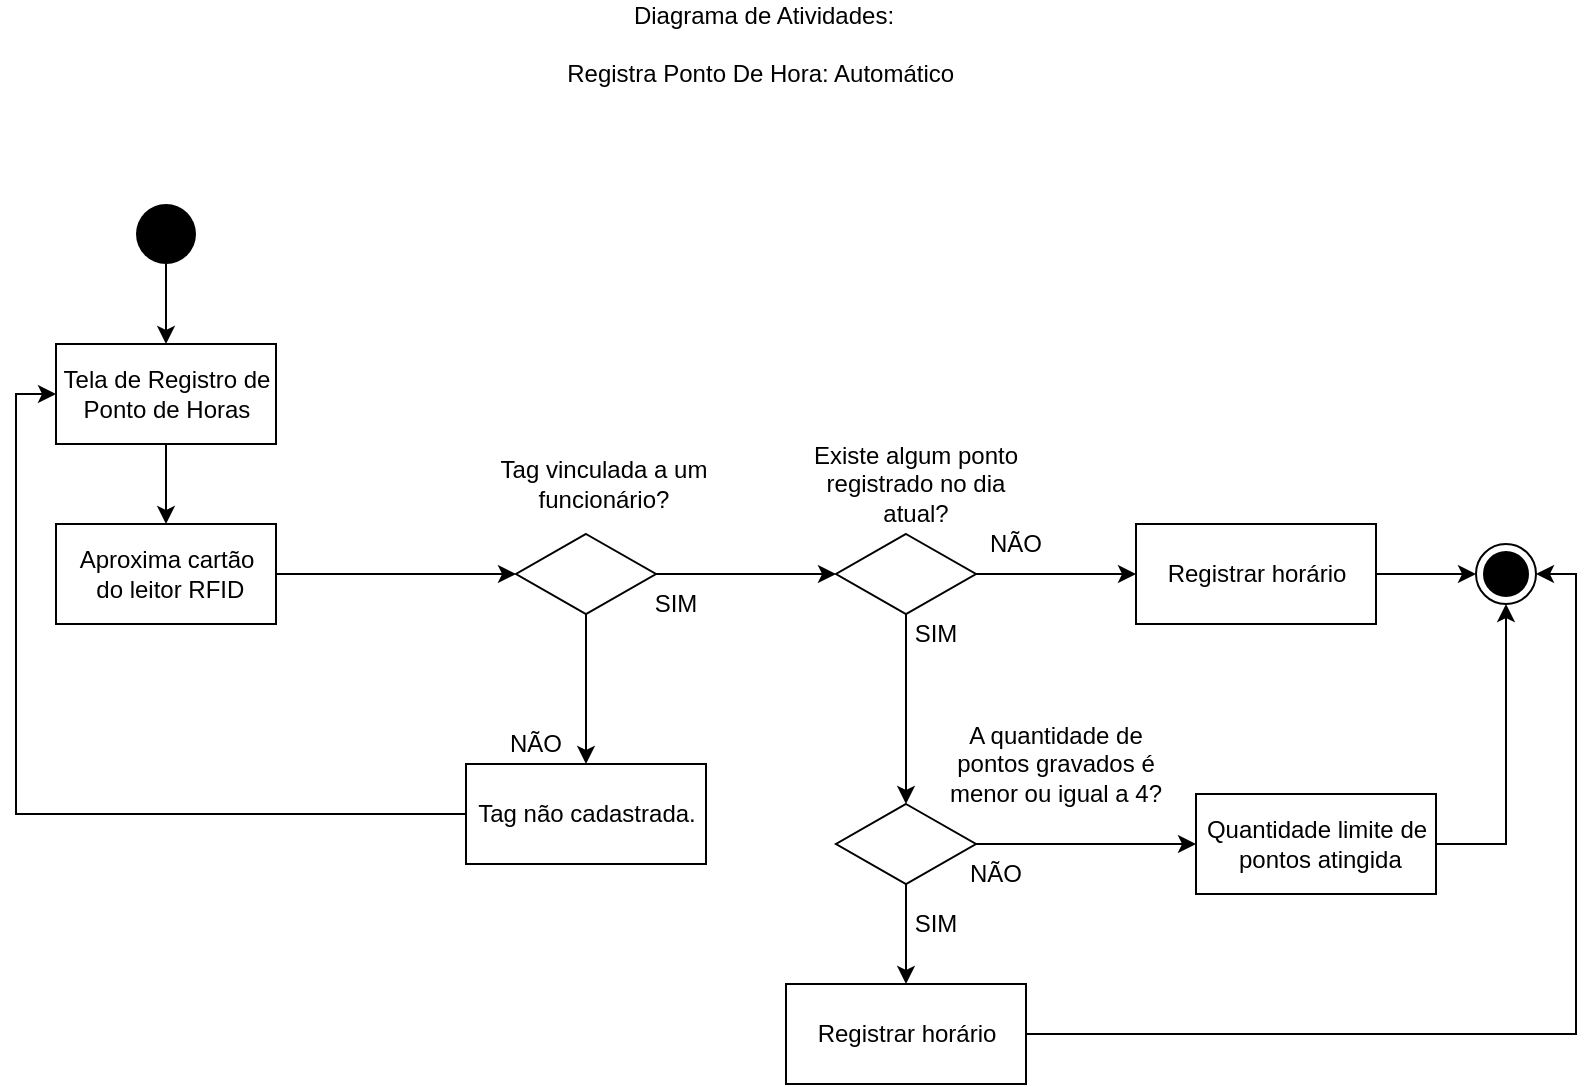 <mxfile version="22.0.8" type="device">
  <diagram id="XXOyx7wN-yMfLFyLkWte" name="Página-1">
    <mxGraphModel dx="880" dy="468" grid="1" gridSize="10" guides="1" tooltips="1" connect="1" arrows="1" fold="1" page="1" pageScale="1" pageWidth="827" pageHeight="1169" math="0" shadow="0">
      <root>
        <mxCell id="0" />
        <mxCell id="1" parent="0" />
        <mxCell id="GySldFF7dTpuCWAZkZOo-1" style="edgeStyle=orthogonalEdgeStyle;rounded=0;orthogonalLoop=1;jettySize=auto;html=1;exitX=0.5;exitY=1;exitDx=0;exitDy=0;entryX=0.5;entryY=0;entryDx=0;entryDy=0;" parent="1" source="RbHhKcOVrRznY30tw-43-1" target="RbHhKcOVrRznY30tw-43-7" edge="1">
          <mxGeometry relative="1" as="geometry" />
        </mxCell>
        <mxCell id="RbHhKcOVrRznY30tw-43-1" value="" style="ellipse;fillColor=#000000;strokeColor=none;" parent="1" vertex="1">
          <mxGeometry x="100" y="130" width="30" height="30" as="geometry" />
        </mxCell>
        <mxCell id="RbHhKcOVrRznY30tw-43-2" value="" style="ellipse;html=1;shape=endState;fillColor=#000000;strokeColor=#000000;" parent="1" vertex="1">
          <mxGeometry x="770" y="300" width="30" height="30" as="geometry" />
        </mxCell>
        <mxCell id="GySldFF7dTpuCWAZkZOo-3" style="edgeStyle=orthogonalEdgeStyle;rounded=0;orthogonalLoop=1;jettySize=auto;html=1;exitX=0.5;exitY=1;exitDx=0;exitDy=0;entryX=0.5;entryY=0;entryDx=0;entryDy=0;" parent="1" source="RbHhKcOVrRznY30tw-43-7" edge="1">
          <mxGeometry relative="1" as="geometry">
            <mxPoint x="115" y="290" as="targetPoint" />
          </mxGeometry>
        </mxCell>
        <mxCell id="RbHhKcOVrRznY30tw-43-7" value="Tela de Registro de &lt;br&gt;Ponto de Horas" style="html=1;" parent="1" vertex="1">
          <mxGeometry x="60" y="200" width="110" height="50" as="geometry" />
        </mxCell>
        <mxCell id="GySldFF7dTpuCWAZkZOo-13" style="edgeStyle=orthogonalEdgeStyle;rounded=0;orthogonalLoop=1;jettySize=auto;html=1;exitX=0.5;exitY=1;exitDx=0;exitDy=0;entryX=0.5;entryY=0;entryDx=0;entryDy=0;" parent="1" source="RbHhKcOVrRznY30tw-43-8" target="GySldFF7dTpuCWAZkZOo-12" edge="1">
          <mxGeometry relative="1" as="geometry" />
        </mxCell>
        <mxCell id="RbHhKcOVrRznY30tw-43-8" value="" style="rhombus;" parent="1" vertex="1">
          <mxGeometry x="290" y="295" width="70" height="40" as="geometry" />
        </mxCell>
        <mxCell id="RbHhKcOVrRznY30tw-43-9" value="Diagrama de Atividades:&lt;br&gt;&lt;br&gt;Registra Ponto De Hora: Automático&amp;nbsp;" style="text;html=1;strokeColor=none;fillColor=none;align=center;verticalAlign=middle;whiteSpace=wrap;rounded=0;" parent="1" vertex="1">
          <mxGeometry x="274" y="40" width="280" height="20" as="geometry" />
        </mxCell>
        <mxCell id="GySldFF7dTpuCWAZkZOo-6" style="edgeStyle=orthogonalEdgeStyle;rounded=0;orthogonalLoop=1;jettySize=auto;html=1;exitX=1;exitY=0.5;exitDx=0;exitDy=0;entryX=0;entryY=0.5;entryDx=0;entryDy=0;" parent="1" source="GySldFF7dTpuCWAZkZOo-5" target="RbHhKcOVrRznY30tw-43-8" edge="1">
          <mxGeometry relative="1" as="geometry" />
        </mxCell>
        <mxCell id="GySldFF7dTpuCWAZkZOo-5" value="Aproxima cartão&lt;br&gt;&amp;nbsp;do leitor RFID" style="html=1;" parent="1" vertex="1">
          <mxGeometry x="60" y="290" width="110" height="50" as="geometry" />
        </mxCell>
        <mxCell id="GySldFF7dTpuCWAZkZOo-7" value="Tag vinculada a um funcionário?" style="text;html=1;strokeColor=none;fillColor=none;align=center;verticalAlign=middle;whiteSpace=wrap;rounded=0;" parent="1" vertex="1">
          <mxGeometry x="274" y="260" width="120" height="20" as="geometry" />
        </mxCell>
        <mxCell id="GySldFF7dTpuCWAZkZOo-11" style="edgeStyle=orthogonalEdgeStyle;rounded=0;orthogonalLoop=1;jettySize=auto;html=1;exitX=1;exitY=0.5;exitDx=0;exitDy=0;" parent="1" source="VIEAYWOrzQ98pczFZ8jC-9" target="RbHhKcOVrRznY30tw-43-2" edge="1">
          <mxGeometry relative="1" as="geometry">
            <mxPoint x="730" y="315" as="sourcePoint" />
          </mxGeometry>
        </mxCell>
        <mxCell id="GySldFF7dTpuCWAZkZOo-10" value="SIM" style="text;html=1;strokeColor=none;fillColor=none;align=center;verticalAlign=middle;whiteSpace=wrap;rounded=0;" parent="1" vertex="1">
          <mxGeometry x="310" y="320" width="120" height="20" as="geometry" />
        </mxCell>
        <mxCell id="GySldFF7dTpuCWAZkZOo-25" style="edgeStyle=orthogonalEdgeStyle;rounded=0;orthogonalLoop=1;jettySize=auto;html=1;entryX=0;entryY=0.5;entryDx=0;entryDy=0;" parent="1" source="GySldFF7dTpuCWAZkZOo-12" target="RbHhKcOVrRznY30tw-43-7" edge="1">
          <mxGeometry relative="1" as="geometry" />
        </mxCell>
        <mxCell id="GySldFF7dTpuCWAZkZOo-12" value="Tag não cadastrada." style="html=1;" parent="1" vertex="1">
          <mxGeometry x="265" y="410" width="120" height="50" as="geometry" />
        </mxCell>
        <mxCell id="GySldFF7dTpuCWAZkZOo-14" value="NÃO" style="text;html=1;strokeColor=none;fillColor=none;align=center;verticalAlign=middle;whiteSpace=wrap;rounded=0;" parent="1" vertex="1">
          <mxGeometry x="240" y="390" width="120" height="20" as="geometry" />
        </mxCell>
        <mxCell id="GySldFF7dTpuCWAZkZOo-18" style="edgeStyle=orthogonalEdgeStyle;rounded=0;orthogonalLoop=1;jettySize=auto;html=1;exitX=1;exitY=0.5;exitDx=0;exitDy=0;entryX=0;entryY=0.5;entryDx=0;entryDy=0;" parent="1" source="RbHhKcOVrRznY30tw-43-8" edge="1">
          <mxGeometry relative="1" as="geometry">
            <mxPoint x="360" y="315" as="sourcePoint" />
            <mxPoint x="450" y="315" as="targetPoint" />
          </mxGeometry>
        </mxCell>
        <mxCell id="VIEAYWOrzQ98pczFZ8jC-5" style="edgeStyle=orthogonalEdgeStyle;rounded=0;orthogonalLoop=1;jettySize=auto;html=1;" edge="1" parent="1" source="VIEAYWOrzQ98pczFZ8jC-2">
          <mxGeometry relative="1" as="geometry">
            <mxPoint x="600" y="315" as="targetPoint" />
          </mxGeometry>
        </mxCell>
        <mxCell id="VIEAYWOrzQ98pczFZ8jC-7" style="edgeStyle=orthogonalEdgeStyle;rounded=0;orthogonalLoop=1;jettySize=auto;html=1;entryX=0.5;entryY=0;entryDx=0;entryDy=0;" edge="1" parent="1" source="VIEAYWOrzQ98pczFZ8jC-2" target="VIEAYWOrzQ98pczFZ8jC-11">
          <mxGeometry relative="1" as="geometry">
            <mxPoint x="485" y="410" as="targetPoint" />
          </mxGeometry>
        </mxCell>
        <mxCell id="VIEAYWOrzQ98pczFZ8jC-2" value="" style="rhombus;" vertex="1" parent="1">
          <mxGeometry x="450" y="295" width="70" height="40" as="geometry" />
        </mxCell>
        <mxCell id="VIEAYWOrzQ98pczFZ8jC-3" value="Existe algum ponto registrado no dia atual?" style="text;html=1;strokeColor=none;fillColor=none;align=center;verticalAlign=middle;whiteSpace=wrap;rounded=0;" vertex="1" parent="1">
          <mxGeometry x="430" y="260" width="120" height="20" as="geometry" />
        </mxCell>
        <mxCell id="VIEAYWOrzQ98pczFZ8jC-6" value="NÃO" style="text;html=1;strokeColor=none;fillColor=none;align=center;verticalAlign=middle;whiteSpace=wrap;rounded=0;" vertex="1" parent="1">
          <mxGeometry x="480" y="290" width="120" height="20" as="geometry" />
        </mxCell>
        <mxCell id="VIEAYWOrzQ98pczFZ8jC-9" value="Registrar horário" style="html=1;" vertex="1" parent="1">
          <mxGeometry x="600" y="290" width="120" height="50" as="geometry" />
        </mxCell>
        <mxCell id="VIEAYWOrzQ98pczFZ8jC-10" value="SIM" style="text;html=1;strokeColor=none;fillColor=none;align=center;verticalAlign=middle;whiteSpace=wrap;rounded=0;" vertex="1" parent="1">
          <mxGeometry x="440" y="335" width="120" height="20" as="geometry" />
        </mxCell>
        <mxCell id="VIEAYWOrzQ98pczFZ8jC-13" style="edgeStyle=orthogonalEdgeStyle;rounded=0;orthogonalLoop=1;jettySize=auto;html=1;" edge="1" parent="1" source="VIEAYWOrzQ98pczFZ8jC-11">
          <mxGeometry relative="1" as="geometry">
            <mxPoint x="485" y="520" as="targetPoint" />
          </mxGeometry>
        </mxCell>
        <mxCell id="VIEAYWOrzQ98pczFZ8jC-14" style="edgeStyle=orthogonalEdgeStyle;rounded=0;orthogonalLoop=1;jettySize=auto;html=1;entryX=0;entryY=0.5;entryDx=0;entryDy=0;" edge="1" parent="1" source="VIEAYWOrzQ98pczFZ8jC-11" target="VIEAYWOrzQ98pczFZ8jC-16">
          <mxGeometry relative="1" as="geometry">
            <mxPoint x="580" y="435" as="targetPoint" />
          </mxGeometry>
        </mxCell>
        <mxCell id="VIEAYWOrzQ98pczFZ8jC-11" value="" style="rhombus;" vertex="1" parent="1">
          <mxGeometry x="450" y="430" width="70" height="40" as="geometry" />
        </mxCell>
        <mxCell id="VIEAYWOrzQ98pczFZ8jC-12" value="A quantidade de pontos gravados é menor ou igual a 4?" style="text;html=1;strokeColor=none;fillColor=none;align=center;verticalAlign=middle;whiteSpace=wrap;rounded=0;" vertex="1" parent="1">
          <mxGeometry x="500" y="400" width="120" height="20" as="geometry" />
        </mxCell>
        <mxCell id="VIEAYWOrzQ98pczFZ8jC-15" value="SIM" style="text;html=1;strokeColor=none;fillColor=none;align=center;verticalAlign=middle;whiteSpace=wrap;rounded=0;" vertex="1" parent="1">
          <mxGeometry x="440" y="480" width="120" height="20" as="geometry" />
        </mxCell>
        <mxCell id="VIEAYWOrzQ98pczFZ8jC-18" style="edgeStyle=orthogonalEdgeStyle;rounded=0;orthogonalLoop=1;jettySize=auto;html=1;entryX=0.5;entryY=1;entryDx=0;entryDy=0;" edge="1" parent="1" source="VIEAYWOrzQ98pczFZ8jC-16" target="RbHhKcOVrRznY30tw-43-2">
          <mxGeometry relative="1" as="geometry" />
        </mxCell>
        <mxCell id="VIEAYWOrzQ98pczFZ8jC-16" value="Quantidade limite de&lt;br&gt;&amp;nbsp;pontos atingida" style="html=1;" vertex="1" parent="1">
          <mxGeometry x="630" y="425" width="120" height="50" as="geometry" />
        </mxCell>
        <mxCell id="VIEAYWOrzQ98pczFZ8jC-19" value="NÃO" style="text;html=1;strokeColor=none;fillColor=none;align=center;verticalAlign=middle;whiteSpace=wrap;rounded=0;" vertex="1" parent="1">
          <mxGeometry x="470" y="455" width="120" height="20" as="geometry" />
        </mxCell>
        <mxCell id="VIEAYWOrzQ98pczFZ8jC-21" style="edgeStyle=orthogonalEdgeStyle;rounded=0;orthogonalLoop=1;jettySize=auto;html=1;entryX=1;entryY=0.5;entryDx=0;entryDy=0;" edge="1" parent="1" source="VIEAYWOrzQ98pczFZ8jC-20" target="RbHhKcOVrRznY30tw-43-2">
          <mxGeometry relative="1" as="geometry" />
        </mxCell>
        <mxCell id="VIEAYWOrzQ98pczFZ8jC-20" value="Registrar horário" style="html=1;" vertex="1" parent="1">
          <mxGeometry x="425" y="520" width="120" height="50" as="geometry" />
        </mxCell>
      </root>
    </mxGraphModel>
  </diagram>
</mxfile>
